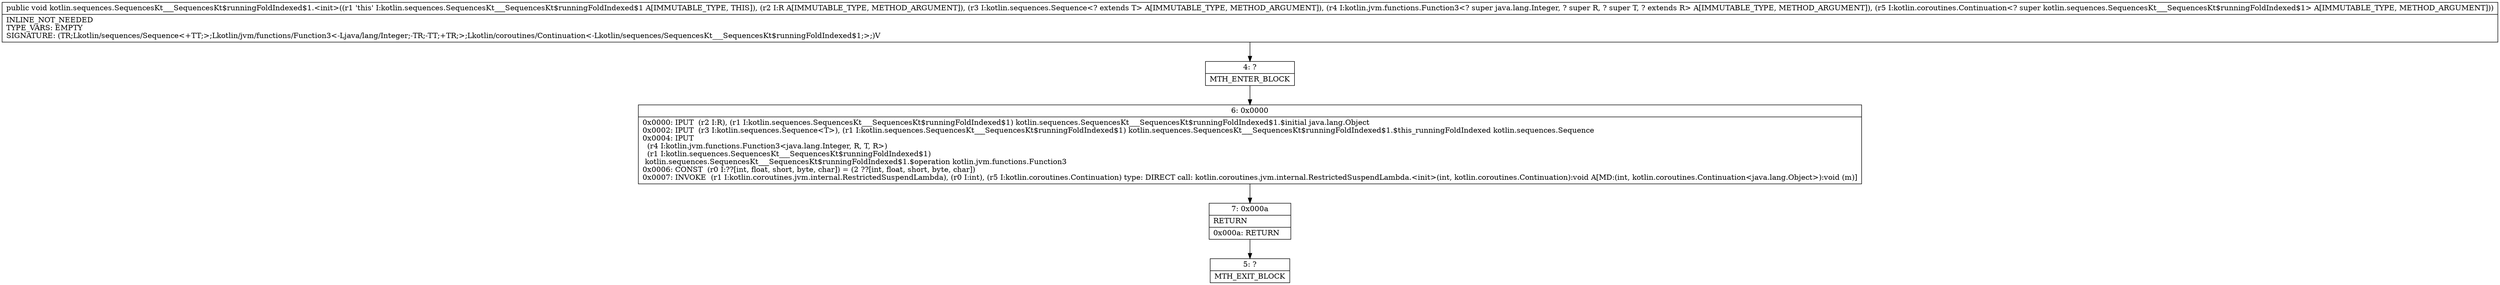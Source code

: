 digraph "CFG forkotlin.sequences.SequencesKt___SequencesKt$runningFoldIndexed$1.\<init\>(Ljava\/lang\/Object;Lkotlin\/sequences\/Sequence;Lkotlin\/jvm\/functions\/Function3;Lkotlin\/coroutines\/Continuation;)V" {
Node_4 [shape=record,label="{4\:\ ?|MTH_ENTER_BLOCK\l}"];
Node_6 [shape=record,label="{6\:\ 0x0000|0x0000: IPUT  (r2 I:R), (r1 I:kotlin.sequences.SequencesKt___SequencesKt$runningFoldIndexed$1) kotlin.sequences.SequencesKt___SequencesKt$runningFoldIndexed$1.$initial java.lang.Object \l0x0002: IPUT  (r3 I:kotlin.sequences.Sequence\<T\>), (r1 I:kotlin.sequences.SequencesKt___SequencesKt$runningFoldIndexed$1) kotlin.sequences.SequencesKt___SequencesKt$runningFoldIndexed$1.$this_runningFoldIndexed kotlin.sequences.Sequence \l0x0004: IPUT  \l  (r4 I:kotlin.jvm.functions.Function3\<java.lang.Integer, R, T, R\>)\l  (r1 I:kotlin.sequences.SequencesKt___SequencesKt$runningFoldIndexed$1)\l kotlin.sequences.SequencesKt___SequencesKt$runningFoldIndexed$1.$operation kotlin.jvm.functions.Function3 \l0x0006: CONST  (r0 I:??[int, float, short, byte, char]) = (2 ??[int, float, short, byte, char]) \l0x0007: INVOKE  (r1 I:kotlin.coroutines.jvm.internal.RestrictedSuspendLambda), (r0 I:int), (r5 I:kotlin.coroutines.Continuation) type: DIRECT call: kotlin.coroutines.jvm.internal.RestrictedSuspendLambda.\<init\>(int, kotlin.coroutines.Continuation):void A[MD:(int, kotlin.coroutines.Continuation\<java.lang.Object\>):void (m)]\l}"];
Node_7 [shape=record,label="{7\:\ 0x000a|RETURN\l|0x000a: RETURN   \l}"];
Node_5 [shape=record,label="{5\:\ ?|MTH_EXIT_BLOCK\l}"];
MethodNode[shape=record,label="{public void kotlin.sequences.SequencesKt___SequencesKt$runningFoldIndexed$1.\<init\>((r1 'this' I:kotlin.sequences.SequencesKt___SequencesKt$runningFoldIndexed$1 A[IMMUTABLE_TYPE, THIS]), (r2 I:R A[IMMUTABLE_TYPE, METHOD_ARGUMENT]), (r3 I:kotlin.sequences.Sequence\<? extends T\> A[IMMUTABLE_TYPE, METHOD_ARGUMENT]), (r4 I:kotlin.jvm.functions.Function3\<? super java.lang.Integer, ? super R, ? super T, ? extends R\> A[IMMUTABLE_TYPE, METHOD_ARGUMENT]), (r5 I:kotlin.coroutines.Continuation\<? super kotlin.sequences.SequencesKt___SequencesKt$runningFoldIndexed$1\> A[IMMUTABLE_TYPE, METHOD_ARGUMENT]))  | INLINE_NOT_NEEDED\lTYPE_VARS: EMPTY\lSIGNATURE: (TR;Lkotlin\/sequences\/Sequence\<+TT;\>;Lkotlin\/jvm\/functions\/Function3\<\-Ljava\/lang\/Integer;\-TR;\-TT;+TR;\>;Lkotlin\/coroutines\/Continuation\<\-Lkotlin\/sequences\/SequencesKt___SequencesKt$runningFoldIndexed$1;\>;)V\l}"];
MethodNode -> Node_4;Node_4 -> Node_6;
Node_6 -> Node_7;
Node_7 -> Node_5;
}

